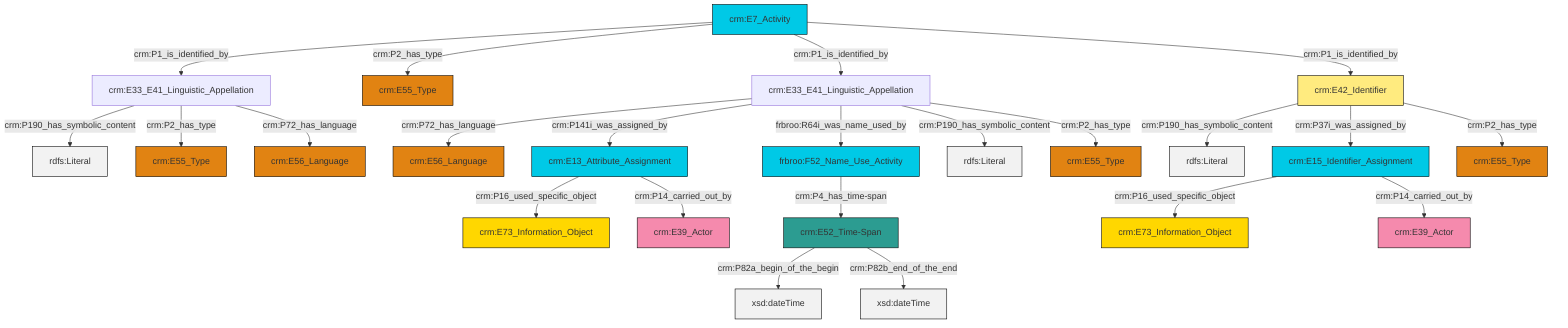 graph TD
classDef Literal fill:#f2f2f2,stroke:#000000;
classDef CRM_Entity fill:#FFFFFF,stroke:#000000;
classDef Temporal_Entity fill:#00C9E6, stroke:#000000;
classDef Type fill:#E18312, stroke:#000000;
classDef Time-Span fill:#2C9C91, stroke:#000000;
classDef Appellation fill:#FFEB7F, stroke:#000000;
classDef Place fill:#008836, stroke:#000000;
classDef Persistent_Item fill:#B266B2, stroke:#000000;
classDef Conceptual_Object fill:#FFD700, stroke:#000000;
classDef Physical_Thing fill:#D2B48C, stroke:#000000;
classDef Actor fill:#f58aad, stroke:#000000;
classDef PC_Classes fill:#4ce600, stroke:#000000;
classDef Multi fill:#cccccc,stroke:#000000;

0["crm:E13_Attribute_Assignment"]:::Temporal_Entity -->|crm:P16_used_specific_object| 1["crm:E73_Information_Object"]:::Conceptual_Object
2["crm:E33_E41_Linguistic_Appellation"]:::Default -->|crm:P72_has_language| 3["crm:E56_Language"]:::Type
6["crm:E15_Identifier_Assignment"]:::Temporal_Entity -->|crm:P16_used_specific_object| 7["crm:E73_Information_Object"]:::Conceptual_Object
2["crm:E33_E41_Linguistic_Appellation"]:::Default -->|crm:P141i_was_assigned_by| 0["crm:E13_Attribute_Assignment"]:::Temporal_Entity
2["crm:E33_E41_Linguistic_Appellation"]:::Default -->|frbroo:R64i_was_name_used_by| 9["frbroo:F52_Name_Use_Activity"]:::Temporal_Entity
13["crm:E33_E41_Linguistic_Appellation"]:::Default -->|crm:P190_has_symbolic_content| 14[rdfs:Literal]:::Literal
15["crm:E42_Identifier"]:::Appellation -->|crm:P190_has_symbolic_content| 16[rdfs:Literal]:::Literal
13["crm:E33_E41_Linguistic_Appellation"]:::Default -->|crm:P2_has_type| 11["crm:E55_Type"]:::Type
19["crm:E7_Activity"]:::Temporal_Entity -->|crm:P1_is_identified_by| 13["crm:E33_E41_Linguistic_Appellation"]:::Default
19["crm:E7_Activity"]:::Temporal_Entity -->|crm:P2_has_type| 4["crm:E55_Type"]:::Type
19["crm:E7_Activity"]:::Temporal_Entity -->|crm:P1_is_identified_by| 2["crm:E33_E41_Linguistic_Appellation"]:::Default
2["crm:E33_E41_Linguistic_Appellation"]:::Default -->|crm:P190_has_symbolic_content| 25[rdfs:Literal]:::Literal
13["crm:E33_E41_Linguistic_Appellation"]:::Default -->|crm:P72_has_language| 26["crm:E56_Language"]:::Type
27["crm:E52_Time-Span"]:::Time-Span -->|crm:P82a_begin_of_the_begin| 28[xsd:dateTime]:::Literal
15["crm:E42_Identifier"]:::Appellation -->|crm:P37i_was_assigned_by| 6["crm:E15_Identifier_Assignment"]:::Temporal_Entity
2["crm:E33_E41_Linguistic_Appellation"]:::Default -->|crm:P2_has_type| 36["crm:E55_Type"]:::Type
9["frbroo:F52_Name_Use_Activity"]:::Temporal_Entity -->|crm:P4_has_time-span| 27["crm:E52_Time-Span"]:::Time-Span
0["crm:E13_Attribute_Assignment"]:::Temporal_Entity -->|crm:P14_carried_out_by| 23["crm:E39_Actor"]:::Actor
15["crm:E42_Identifier"]:::Appellation -->|crm:P2_has_type| 21["crm:E55_Type"]:::Type
19["crm:E7_Activity"]:::Temporal_Entity -->|crm:P1_is_identified_by| 15["crm:E42_Identifier"]:::Appellation
27["crm:E52_Time-Span"]:::Time-Span -->|crm:P82b_end_of_the_end| 37[xsd:dateTime]:::Literal
6["crm:E15_Identifier_Assignment"]:::Temporal_Entity -->|crm:P14_carried_out_by| 32["crm:E39_Actor"]:::Actor